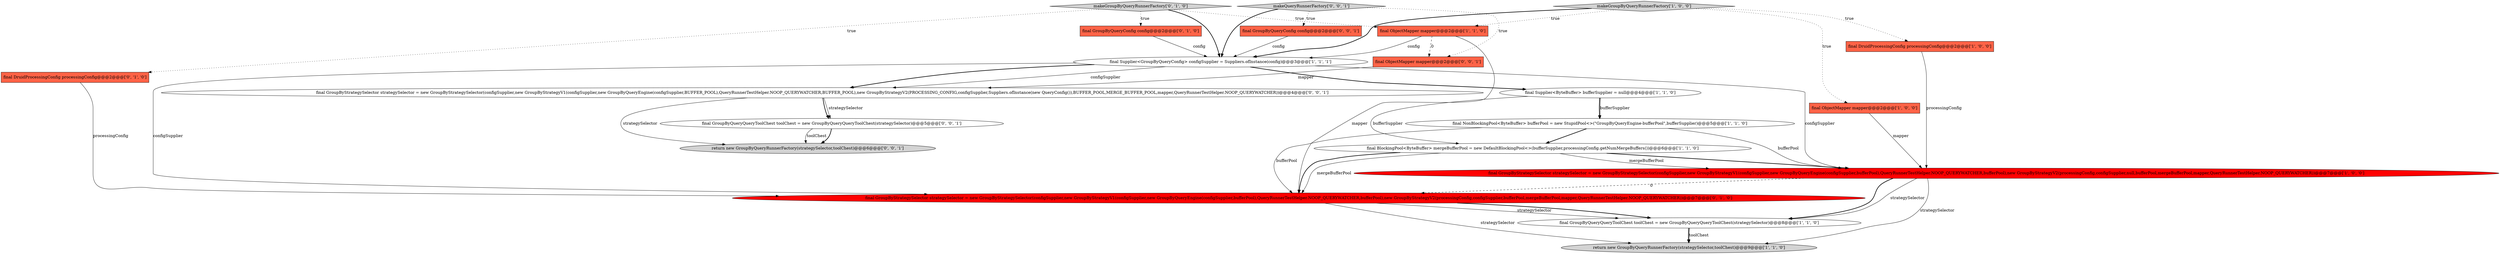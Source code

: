 digraph {
15 [style = filled, label = "final GroupByQueryConfig config@@@2@@@['0', '0', '1']", fillcolor = tomato, shape = box image = "AAA0AAABBB3BBB"];
7 [style = filled, label = "final ObjectMapper mapper@@@2@@@['1', '1', '0']", fillcolor = tomato, shape = box image = "AAA0AAABBB1BBB"];
12 [style = filled, label = "final GroupByStrategySelector strategySelector = new GroupByStrategySelector(configSupplier,new GroupByStrategyV1(configSupplier,new GroupByQueryEngine(configSupplier,bufferPool),QueryRunnerTestHelper.NOOP_QUERYWATCHER,bufferPool),new GroupByStrategyV2(processingConfig,configSupplier,bufferPool,mergeBufferPool,mapper,QueryRunnerTestHelper.NOOP_QUERYWATCHER))@@@7@@@['0', '1', '0']", fillcolor = red, shape = ellipse image = "AAA1AAABBB2BBB"];
3 [style = filled, label = "final DruidProcessingConfig processingConfig@@@2@@@['1', '0', '0']", fillcolor = tomato, shape = box image = "AAA0AAABBB1BBB"];
18 [style = filled, label = "makeQueryRunnerFactory['0', '0', '1']", fillcolor = lightgray, shape = diamond image = "AAA0AAABBB3BBB"];
19 [style = filled, label = "return new GroupByQueryRunnerFactory(strategySelector,toolChest)@@@6@@@['0', '0', '1']", fillcolor = lightgray, shape = ellipse image = "AAA0AAABBB3BBB"];
4 [style = filled, label = "final Supplier<GroupByQueryConfig> configSupplier = Suppliers.ofInstance(config)@@@3@@@['1', '1', '1']", fillcolor = white, shape = ellipse image = "AAA0AAABBB1BBB"];
9 [style = filled, label = "return new GroupByQueryRunnerFactory(strategySelector,toolChest)@@@9@@@['1', '1', '0']", fillcolor = lightgray, shape = ellipse image = "AAA0AAABBB1BBB"];
17 [style = filled, label = "final GroupByQueryQueryToolChest toolChest = new GroupByQueryQueryToolChest(strategySelector)@@@5@@@['0', '0', '1']", fillcolor = white, shape = ellipse image = "AAA0AAABBB3BBB"];
10 [style = filled, label = "final GroupByQueryQueryToolChest toolChest = new GroupByQueryQueryToolChest(strategySelector)@@@8@@@['1', '1', '0']", fillcolor = white, shape = ellipse image = "AAA0AAABBB1BBB"];
2 [style = filled, label = "makeGroupByQueryRunnerFactory['1', '0', '0']", fillcolor = lightgray, shape = diamond image = "AAA0AAABBB1BBB"];
1 [style = filled, label = "final Supplier<ByteBuffer> bufferSupplier = null@@@4@@@['1', '1', '0']", fillcolor = white, shape = ellipse image = "AAA0AAABBB1BBB"];
16 [style = filled, label = "final GroupByStrategySelector strategySelector = new GroupByStrategySelector(configSupplier,new GroupByStrategyV1(configSupplier,new GroupByQueryEngine(configSupplier,BUFFER_POOL),QueryRunnerTestHelper.NOOP_QUERYWATCHER,BUFFER_POOL),new GroupByStrategyV2(PROCESSING_CONFIG,configSupplier,Suppliers.ofInstance(new QueryConfig()),BUFFER_POOL,MERGE_BUFFER_POOL,mapper,QueryRunnerTestHelper.NOOP_QUERYWATCHER))@@@4@@@['0', '0', '1']", fillcolor = white, shape = ellipse image = "AAA0AAABBB3BBB"];
0 [style = filled, label = "final ObjectMapper mapper@@@2@@@['1', '0', '0']", fillcolor = tomato, shape = box image = "AAA0AAABBB1BBB"];
20 [style = filled, label = "final ObjectMapper mapper@@@2@@@['0', '0', '1']", fillcolor = tomato, shape = box image = "AAA0AAABBB3BBB"];
11 [style = filled, label = "final DruidProcessingConfig processingConfig@@@2@@@['0', '1', '0']", fillcolor = tomato, shape = box image = "AAA0AAABBB2BBB"];
14 [style = filled, label = "final GroupByQueryConfig config@@@2@@@['0', '1', '0']", fillcolor = tomato, shape = box image = "AAA0AAABBB2BBB"];
8 [style = filled, label = "final BlockingPool<ByteBuffer> mergeBufferPool = new DefaultBlockingPool<>(bufferSupplier,processingConfig.getNumMergeBuffers())@@@6@@@['1', '1', '0']", fillcolor = white, shape = ellipse image = "AAA0AAABBB1BBB"];
5 [style = filled, label = "final NonBlockingPool<ByteBuffer> bufferPool = new StupidPool<>(\"GroupByQueryEngine-bufferPool\",bufferSupplier)@@@5@@@['1', '1', '0']", fillcolor = white, shape = ellipse image = "AAA0AAABBB1BBB"];
13 [style = filled, label = "makeGroupByQueryRunnerFactory['0', '1', '0']", fillcolor = lightgray, shape = diamond image = "AAA0AAABBB2BBB"];
6 [style = filled, label = "final GroupByStrategySelector strategySelector = new GroupByStrategySelector(configSupplier,new GroupByStrategyV1(configSupplier,new GroupByQueryEngine(configSupplier,bufferPool),QueryRunnerTestHelper.NOOP_QUERYWATCHER,bufferPool),new GroupByStrategyV2(processingConfig,configSupplier,null,bufferPool,mergeBufferPool,mapper,QueryRunnerTestHelper.NOOP_QUERYWATCHER))@@@7@@@['1', '0', '0']", fillcolor = red, shape = ellipse image = "AAA1AAABBB1BBB"];
1->5 [style = bold, label=""];
2->3 [style = dotted, label="true"];
5->8 [style = bold, label=""];
8->12 [style = solid, label="mergeBufferPool"];
2->0 [style = dotted, label="true"];
5->6 [style = solid, label="bufferPool"];
10->9 [style = solid, label="toolChest"];
11->12 [style = solid, label="processingConfig"];
14->4 [style = solid, label="config"];
8->6 [style = solid, label="mergeBufferPool"];
20->16 [style = solid, label="mapper"];
18->15 [style = dotted, label="true"];
7->20 [style = dashed, label="0"];
4->6 [style = solid, label="configSupplier"];
8->6 [style = bold, label=""];
13->7 [style = dotted, label="true"];
4->16 [style = solid, label="configSupplier"];
16->17 [style = bold, label=""];
7->12 [style = solid, label="mapper"];
4->12 [style = solid, label="configSupplier"];
18->20 [style = dotted, label="true"];
2->4 [style = bold, label=""];
17->19 [style = bold, label=""];
12->9 [style = solid, label="strategySelector"];
6->12 [style = dashed, label="0"];
3->6 [style = solid, label="processingConfig"];
12->10 [style = solid, label="strategySelector"];
12->10 [style = bold, label=""];
17->19 [style = solid, label="toolChest"];
1->8 [style = solid, label="bufferSupplier"];
18->4 [style = bold, label=""];
1->5 [style = solid, label="bufferSupplier"];
2->7 [style = dotted, label="true"];
6->10 [style = bold, label=""];
15->4 [style = solid, label="config"];
6->9 [style = solid, label="strategySelector"];
6->10 [style = solid, label="strategySelector"];
16->17 [style = solid, label="strategySelector"];
13->11 [style = dotted, label="true"];
4->1 [style = bold, label=""];
10->9 [style = bold, label=""];
0->6 [style = solid, label="mapper"];
16->19 [style = solid, label="strategySelector"];
13->14 [style = dotted, label="true"];
7->4 [style = solid, label="config"];
8->12 [style = bold, label=""];
4->16 [style = bold, label=""];
5->12 [style = solid, label="bufferPool"];
13->4 [style = bold, label=""];
}
